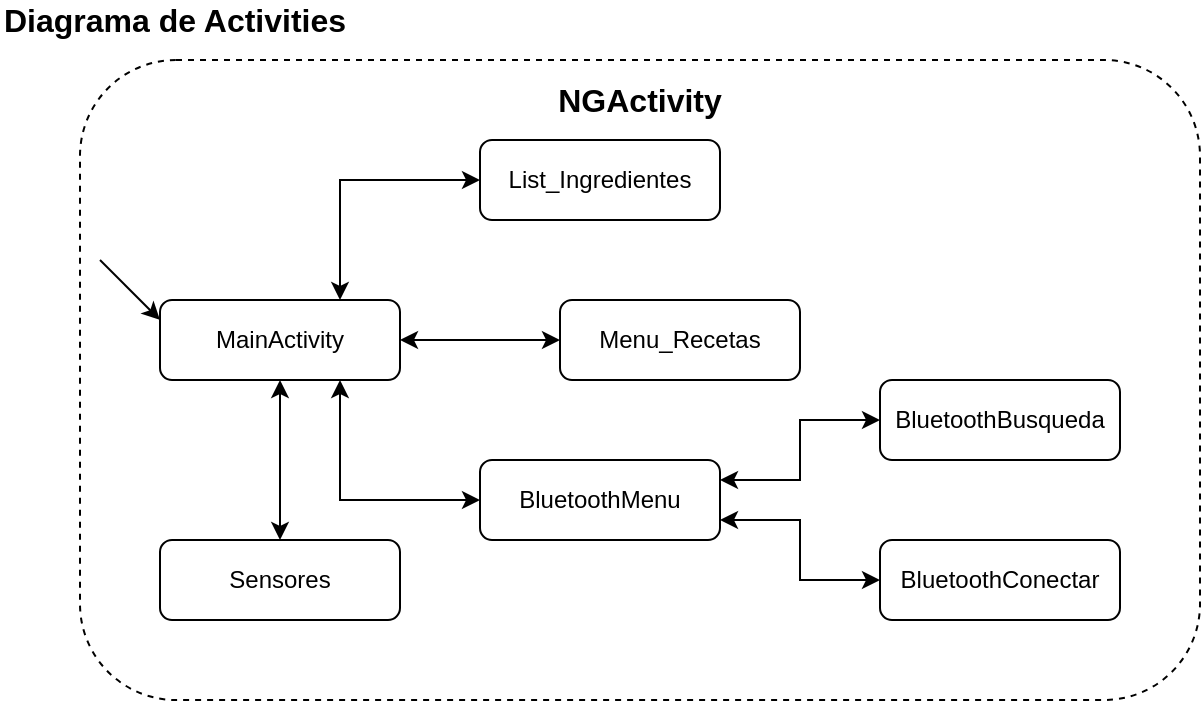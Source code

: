 <mxfile version="10.8.0" type="device"><diagram id="2GrUTpE6R5o7dxyxgXYM" name="Page-1"><mxGraphModel dx="834" dy="484" grid="1" gridSize="10" guides="1" tooltips="1" connect="1" arrows="1" fold="1" page="1" pageScale="1" pageWidth="827" pageHeight="1169" math="0" shadow="0"><root><mxCell id="0"/><mxCell id="1" parent="0"/><mxCell id="FvAkkf90x6r9488xVGJT-9" style="edgeStyle=orthogonalEdgeStyle;rounded=0;orthogonalLoop=1;jettySize=auto;html=1;exitX=1;exitY=0.5;exitDx=0;exitDy=0;entryX=0;entryY=0.5;entryDx=0;entryDy=0;startArrow=classic;startFill=1;" edge="1" parent="1" source="FvAkkf90x6r9488xVGJT-3" target="FvAkkf90x6r9488xVGJT-7"><mxGeometry relative="1" as="geometry"/></mxCell><mxCell id="FvAkkf90x6r9488xVGJT-12" style="edgeStyle=orthogonalEdgeStyle;rounded=0;orthogonalLoop=1;jettySize=auto;html=1;exitX=0.75;exitY=1;exitDx=0;exitDy=0;entryX=0;entryY=0.5;entryDx=0;entryDy=0;startArrow=classic;startFill=1;" edge="1" parent="1" source="FvAkkf90x6r9488xVGJT-3" target="FvAkkf90x6r9488xVGJT-4"><mxGeometry relative="1" as="geometry"/></mxCell><mxCell id="FvAkkf90x6r9488xVGJT-13" style="edgeStyle=orthogonalEdgeStyle;rounded=0;orthogonalLoop=1;jettySize=auto;html=1;exitX=0.75;exitY=0;exitDx=0;exitDy=0;entryX=0;entryY=0.5;entryDx=0;entryDy=0;startArrow=classic;startFill=1;" edge="1" parent="1" source="FvAkkf90x6r9488xVGJT-3" target="FvAkkf90x6r9488xVGJT-8"><mxGeometry relative="1" as="geometry"/></mxCell><mxCell id="FvAkkf90x6r9488xVGJT-17" style="edgeStyle=orthogonalEdgeStyle;rounded=0;orthogonalLoop=1;jettySize=auto;html=1;exitX=0.5;exitY=1;exitDx=0;exitDy=0;entryX=0.5;entryY=0;entryDx=0;entryDy=0;startArrow=classic;startFill=1;" edge="1" parent="1" source="FvAkkf90x6r9488xVGJT-3" target="FvAkkf90x6r9488xVGJT-16"><mxGeometry relative="1" as="geometry"/></mxCell><mxCell id="FvAkkf90x6r9488xVGJT-3" value="MainActivity" style="rounded=1;whiteSpace=wrap;html=1;fillColor=#ffffff;" vertex="1" parent="1"><mxGeometry x="120" y="160" width="120" height="40" as="geometry"/></mxCell><mxCell id="FvAkkf90x6r9488xVGJT-14" style="edgeStyle=orthogonalEdgeStyle;rounded=0;orthogonalLoop=1;jettySize=auto;html=1;exitX=1;exitY=0.25;exitDx=0;exitDy=0;entryX=0;entryY=0.5;entryDx=0;entryDy=0;startArrow=classic;startFill=1;" edge="1" parent="1" source="FvAkkf90x6r9488xVGJT-4" target="FvAkkf90x6r9488xVGJT-5"><mxGeometry relative="1" as="geometry"/></mxCell><mxCell id="FvAkkf90x6r9488xVGJT-15" style="edgeStyle=orthogonalEdgeStyle;rounded=0;orthogonalLoop=1;jettySize=auto;html=1;exitX=1;exitY=0.75;exitDx=0;exitDy=0;entryX=0;entryY=0.5;entryDx=0;entryDy=0;startArrow=classic;startFill=1;" edge="1" parent="1" source="FvAkkf90x6r9488xVGJT-4" target="FvAkkf90x6r9488xVGJT-6"><mxGeometry relative="1" as="geometry"/></mxCell><mxCell id="FvAkkf90x6r9488xVGJT-4" value="BluetoothMenu" style="rounded=1;whiteSpace=wrap;html=1;fillColor=#ffffff;" vertex="1" parent="1"><mxGeometry x="280" y="240" width="120" height="40" as="geometry"/></mxCell><mxCell id="FvAkkf90x6r9488xVGJT-5" value="BluetoothBusqueda" style="rounded=1;whiteSpace=wrap;html=1;fillColor=#ffffff;" vertex="1" parent="1"><mxGeometry x="480" y="200" width="120" height="40" as="geometry"/></mxCell><mxCell id="FvAkkf90x6r9488xVGJT-6" value="BluetoothConectar" style="rounded=1;whiteSpace=wrap;html=1;fillColor=#ffffff;" vertex="1" parent="1"><mxGeometry x="480" y="280" width="120" height="40" as="geometry"/></mxCell><mxCell id="FvAkkf90x6r9488xVGJT-7" value="Menu_Recetas" style="rounded=1;whiteSpace=wrap;html=1;fillColor=#ffffff;" vertex="1" parent="1"><mxGeometry x="320" y="160" width="120" height="40" as="geometry"/></mxCell><mxCell id="FvAkkf90x6r9488xVGJT-8" value="List_Ingredientes" style="rounded=1;whiteSpace=wrap;html=1;fillColor=#ffffff;" vertex="1" parent="1"><mxGeometry x="280" y="80" width="120" height="40" as="geometry"/></mxCell><mxCell id="FvAkkf90x6r9488xVGJT-16" value="Sensores" style="rounded=1;whiteSpace=wrap;html=1;fillColor=#ffffff;" vertex="1" parent="1"><mxGeometry x="120" y="280" width="120" height="40" as="geometry"/></mxCell><mxCell id="FvAkkf90x6r9488xVGJT-18" value="" style="rounded=1;whiteSpace=wrap;html=1;fillColor=none;dashed=1;" vertex="1" parent="1"><mxGeometry x="80" y="40" width="560" height="320" as="geometry"/></mxCell><mxCell id="FvAkkf90x6r9488xVGJT-20" value="NGActivity" style="text;html=1;strokeColor=none;fillColor=none;align=center;verticalAlign=middle;whiteSpace=wrap;rounded=0;dashed=1;fontSize=16;fontStyle=1" vertex="1" parent="1"><mxGeometry x="320" y="50" width="80" height="20" as="geometry"/></mxCell><mxCell id="FvAkkf90x6r9488xVGJT-21" value="Diagrama de Activities" style="text;html=1;strokeColor=none;fillColor=none;align=left;verticalAlign=middle;whiteSpace=wrap;rounded=0;dashed=1;fontSize=16;fontStyle=1" vertex="1" parent="1"><mxGeometry x="40" y="10" width="200" height="20" as="geometry"/></mxCell><mxCell id="FvAkkf90x6r9488xVGJT-22" value="" style="endArrow=classic;html=1;fontSize=16;entryX=0;entryY=0.25;entryDx=0;entryDy=0;" edge="1" parent="1" target="FvAkkf90x6r9488xVGJT-3"><mxGeometry width="50" height="50" relative="1" as="geometry"><mxPoint x="90" y="140" as="sourcePoint"/><mxPoint x="170" y="90" as="targetPoint"/></mxGeometry></mxCell></root></mxGraphModel></diagram></mxfile>